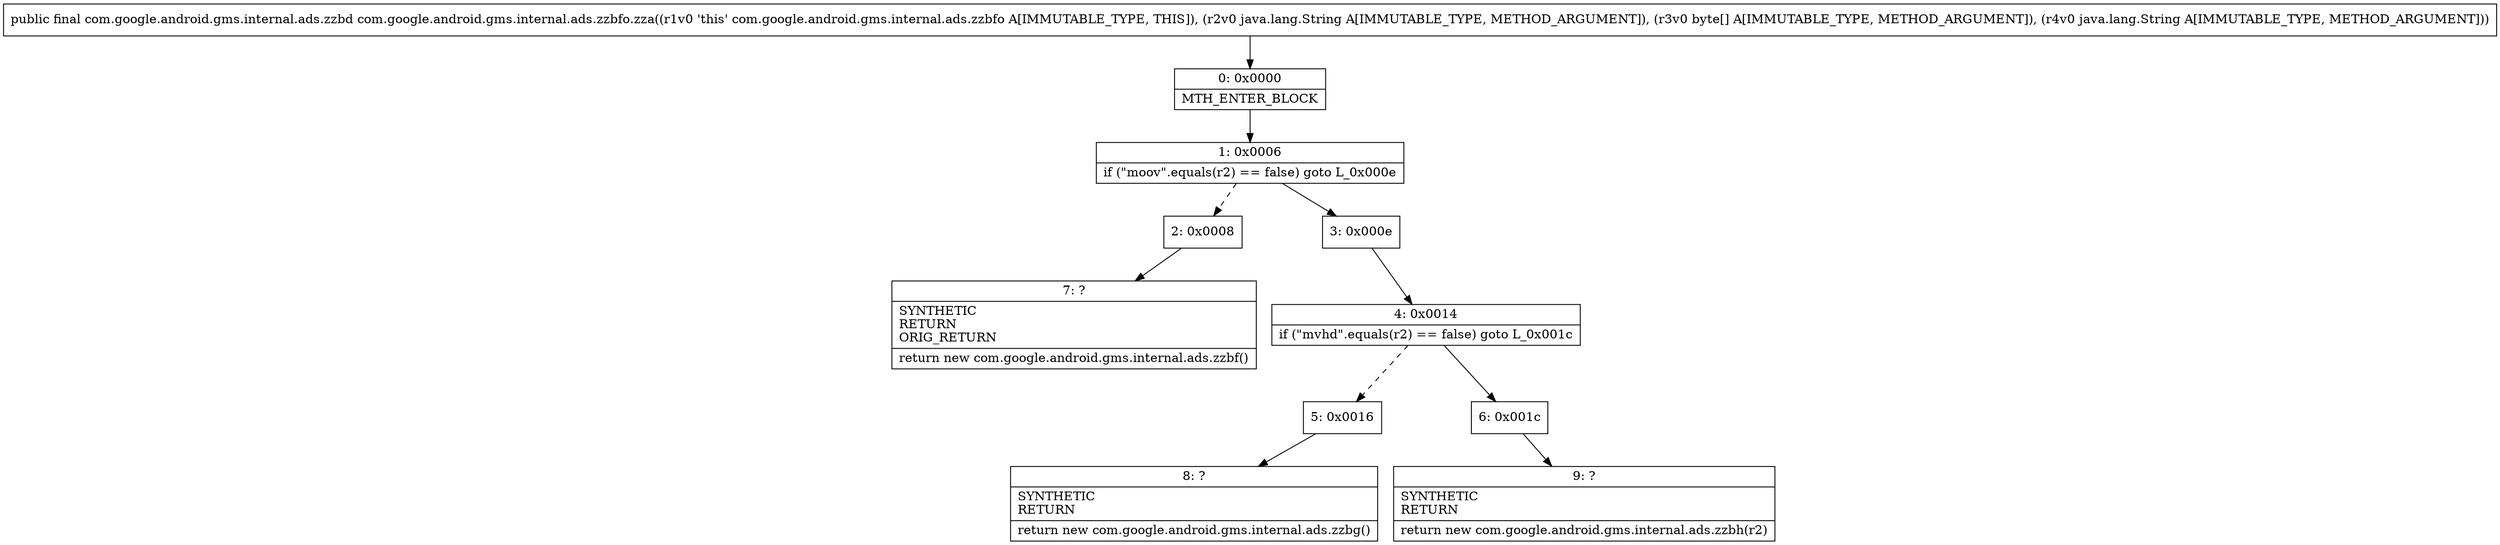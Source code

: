 digraph "CFG forcom.google.android.gms.internal.ads.zzbfo.zza(Ljava\/lang\/String;[BLjava\/lang\/String;)Lcom\/google\/android\/gms\/internal\/ads\/zzbd;" {
Node_0 [shape=record,label="{0\:\ 0x0000|MTH_ENTER_BLOCK\l}"];
Node_1 [shape=record,label="{1\:\ 0x0006|if (\"moov\".equals(r2) == false) goto L_0x000e\l}"];
Node_2 [shape=record,label="{2\:\ 0x0008}"];
Node_3 [shape=record,label="{3\:\ 0x000e}"];
Node_4 [shape=record,label="{4\:\ 0x0014|if (\"mvhd\".equals(r2) == false) goto L_0x001c\l}"];
Node_5 [shape=record,label="{5\:\ 0x0016}"];
Node_6 [shape=record,label="{6\:\ 0x001c}"];
Node_7 [shape=record,label="{7\:\ ?|SYNTHETIC\lRETURN\lORIG_RETURN\l|return new com.google.android.gms.internal.ads.zzbf()\l}"];
Node_8 [shape=record,label="{8\:\ ?|SYNTHETIC\lRETURN\l|return new com.google.android.gms.internal.ads.zzbg()\l}"];
Node_9 [shape=record,label="{9\:\ ?|SYNTHETIC\lRETURN\l|return new com.google.android.gms.internal.ads.zzbh(r2)\l}"];
MethodNode[shape=record,label="{public final com.google.android.gms.internal.ads.zzbd com.google.android.gms.internal.ads.zzbfo.zza((r1v0 'this' com.google.android.gms.internal.ads.zzbfo A[IMMUTABLE_TYPE, THIS]), (r2v0 java.lang.String A[IMMUTABLE_TYPE, METHOD_ARGUMENT]), (r3v0 byte[] A[IMMUTABLE_TYPE, METHOD_ARGUMENT]), (r4v0 java.lang.String A[IMMUTABLE_TYPE, METHOD_ARGUMENT])) }"];
MethodNode -> Node_0;
Node_0 -> Node_1;
Node_1 -> Node_2[style=dashed];
Node_1 -> Node_3;
Node_2 -> Node_7;
Node_3 -> Node_4;
Node_4 -> Node_5[style=dashed];
Node_4 -> Node_6;
Node_5 -> Node_8;
Node_6 -> Node_9;
}

